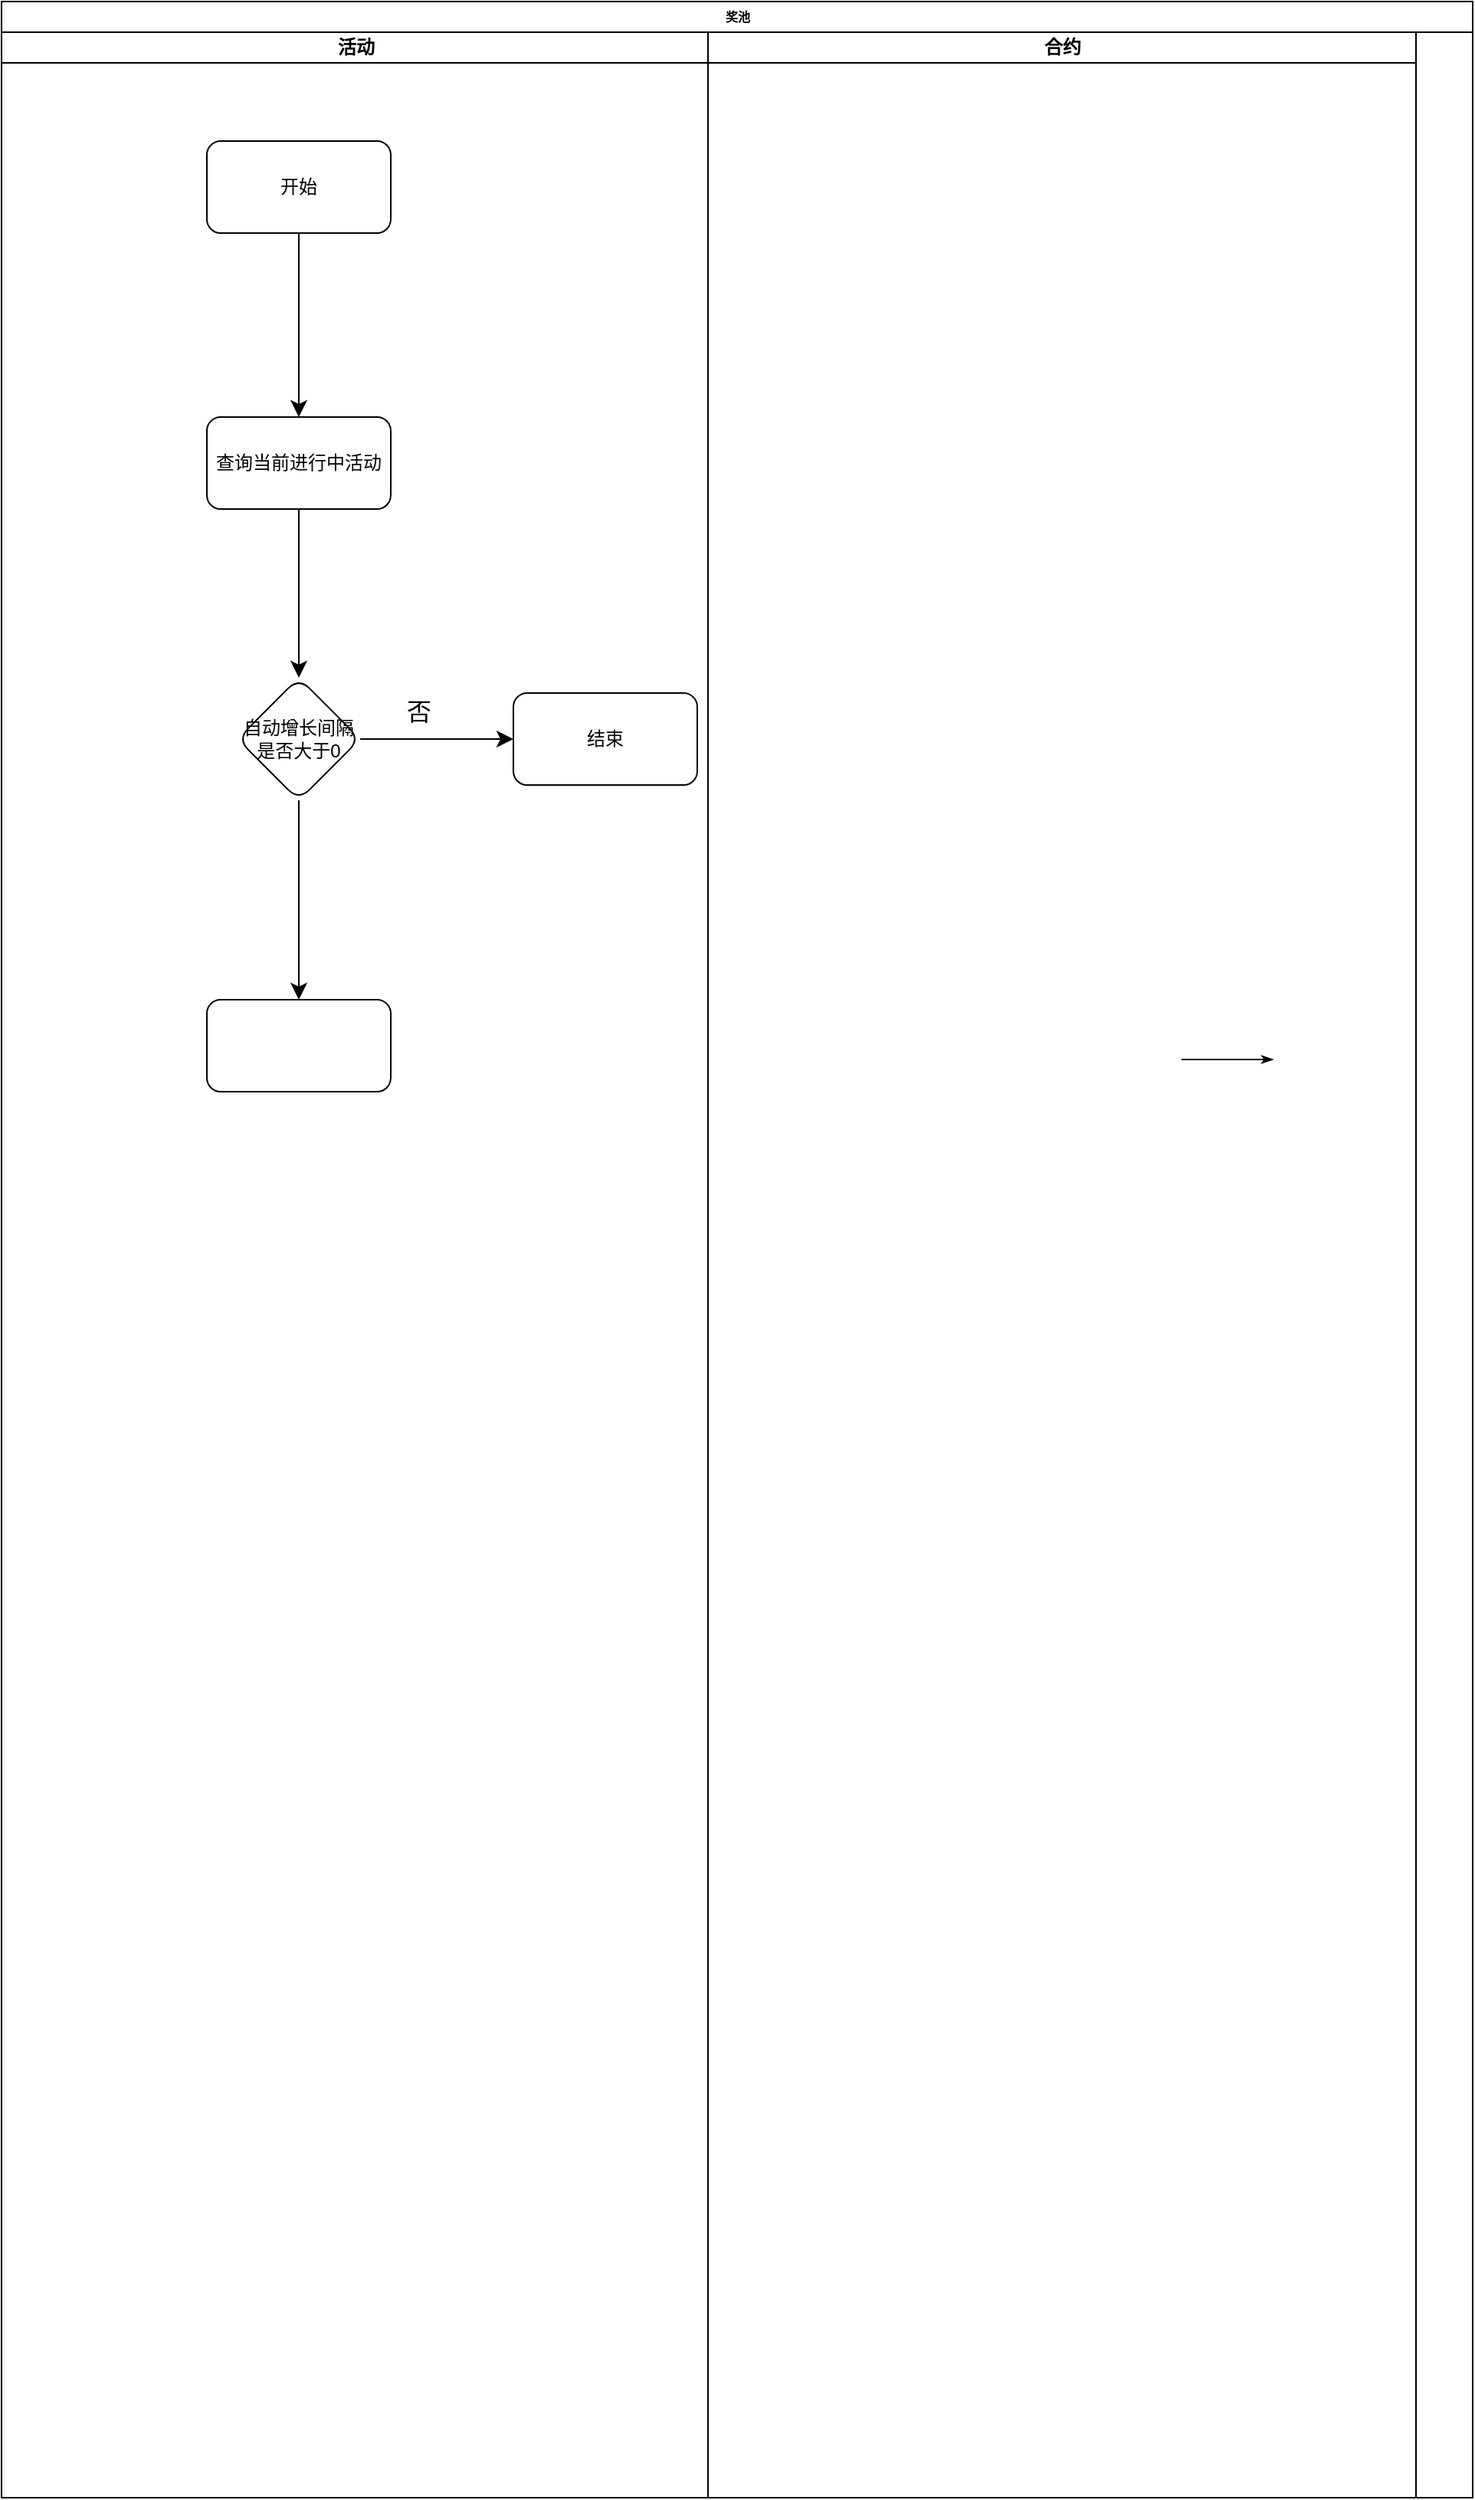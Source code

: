 <mxfile version="24.2.3" type="github">
  <diagram name="Page-1" id="74e2e168-ea6b-b213-b513-2b3c1d86103e">
    <mxGraphModel dx="954" dy="739" grid="0" gridSize="10" guides="1" tooltips="1" connect="1" arrows="1" fold="1" page="1" pageScale="1" pageWidth="1100" pageHeight="850" background="none" math="0" shadow="0">
      <root>
        <mxCell id="0" />
        <mxCell id="1" parent="0" />
        <mxCell id="77e6c97f196da883-1" value="奖池" style="swimlane;html=1;childLayout=stackLayout;startSize=20;rounded=0;shadow=0;labelBackgroundColor=none;strokeWidth=1;fontFamily=Verdana;fontSize=8;align=center;" parent="1" vertex="1">
          <mxGeometry x="70" y="40" width="960" height="1628" as="geometry" />
        </mxCell>
        <mxCell id="77e6c97f196da883-40" style="edgeStyle=orthogonalEdgeStyle;rounded=1;html=1;labelBackgroundColor=none;startArrow=none;startFill=0;startSize=5;endArrow=classicThin;endFill=1;endSize=5;jettySize=auto;orthogonalLoop=1;strokeWidth=1;fontFamily=Verdana;fontSize=8" parent="77e6c97f196da883-1" edge="1">
          <mxGeometry relative="1" as="geometry">
            <mxPoint x="770" y="690" as="sourcePoint" />
            <mxPoint x="830" y="690" as="targetPoint" />
          </mxGeometry>
        </mxCell>
        <mxCell id="77e6c97f196da883-3" value="活动" style="swimlane;html=1;startSize=20;" parent="77e6c97f196da883-1" vertex="1">
          <mxGeometry y="20" width="461" height="1608" as="geometry" />
        </mxCell>
        <mxCell id="MT66Mh5YDrd_8wVJc7CR-4" value="" style="edgeStyle=none;curved=1;rounded=0;orthogonalLoop=1;jettySize=auto;html=1;fontSize=12;startSize=8;endSize=8;" edge="1" parent="77e6c97f196da883-3" source="MT66Mh5YDrd_8wVJc7CR-2" target="MT66Mh5YDrd_8wVJc7CR-3">
          <mxGeometry relative="1" as="geometry" />
        </mxCell>
        <mxCell id="MT66Mh5YDrd_8wVJc7CR-2" value="开始" style="rounded=1;whiteSpace=wrap;html=1;" vertex="1" parent="77e6c97f196da883-3">
          <mxGeometry x="134" y="71" width="120" height="60" as="geometry" />
        </mxCell>
        <mxCell id="MT66Mh5YDrd_8wVJc7CR-8" value="" style="edgeStyle=none;curved=1;rounded=0;orthogonalLoop=1;jettySize=auto;html=1;fontSize=12;startSize=8;endSize=8;" edge="1" parent="77e6c97f196da883-3" source="MT66Mh5YDrd_8wVJc7CR-3" target="MT66Mh5YDrd_8wVJc7CR-7">
          <mxGeometry relative="1" as="geometry" />
        </mxCell>
        <mxCell id="MT66Mh5YDrd_8wVJc7CR-3" value="查询当前进行中活动" style="whiteSpace=wrap;html=1;rounded=1;" vertex="1" parent="77e6c97f196da883-3">
          <mxGeometry x="134" y="251" width="120" height="60" as="geometry" />
        </mxCell>
        <mxCell id="MT66Mh5YDrd_8wVJc7CR-10" value="" style="edgeStyle=none;curved=1;rounded=0;orthogonalLoop=1;jettySize=auto;html=1;fontSize=12;startSize=8;endSize=8;" edge="1" parent="77e6c97f196da883-3" source="MT66Mh5YDrd_8wVJc7CR-7" target="MT66Mh5YDrd_8wVJc7CR-9">
          <mxGeometry relative="1" as="geometry" />
        </mxCell>
        <mxCell id="MT66Mh5YDrd_8wVJc7CR-13" value="" style="edgeStyle=none;curved=1;rounded=0;orthogonalLoop=1;jettySize=auto;html=1;fontSize=12;startSize=8;endSize=8;" edge="1" parent="77e6c97f196da883-3" source="MT66Mh5YDrd_8wVJc7CR-7" target="MT66Mh5YDrd_8wVJc7CR-12">
          <mxGeometry relative="1" as="geometry" />
        </mxCell>
        <mxCell id="MT66Mh5YDrd_8wVJc7CR-7" value="自动增长间隔是否大于0" style="rhombus;whiteSpace=wrap;html=1;rounded=1;" vertex="1" parent="77e6c97f196da883-3">
          <mxGeometry x="154" y="421" width="80" height="80" as="geometry" />
        </mxCell>
        <mxCell id="MT66Mh5YDrd_8wVJc7CR-9" value="结束" style="whiteSpace=wrap;html=1;rounded=1;" vertex="1" parent="77e6c97f196da883-3">
          <mxGeometry x="334" y="431" width="120" height="60" as="geometry" />
        </mxCell>
        <mxCell id="MT66Mh5YDrd_8wVJc7CR-12" value="" style="whiteSpace=wrap;html=1;rounded=1;" vertex="1" parent="77e6c97f196da883-3">
          <mxGeometry x="134" y="631" width="120" height="60" as="geometry" />
        </mxCell>
        <mxCell id="MT66Mh5YDrd_8wVJc7CR-1" value="合约" style="swimlane;html=1;startSize=20;" vertex="1" parent="77e6c97f196da883-1">
          <mxGeometry x="461" y="20" width="462" height="1608" as="geometry" />
        </mxCell>
        <mxCell id="MT66Mh5YDrd_8wVJc7CR-11" value="否" style="text;html=1;align=center;verticalAlign=middle;resizable=0;points=[];autosize=1;strokeColor=none;fillColor=none;fontSize=16;" vertex="1" parent="1">
          <mxGeometry x="324.5" y="487.5" width="34" height="31" as="geometry" />
        </mxCell>
      </root>
    </mxGraphModel>
  </diagram>
</mxfile>
